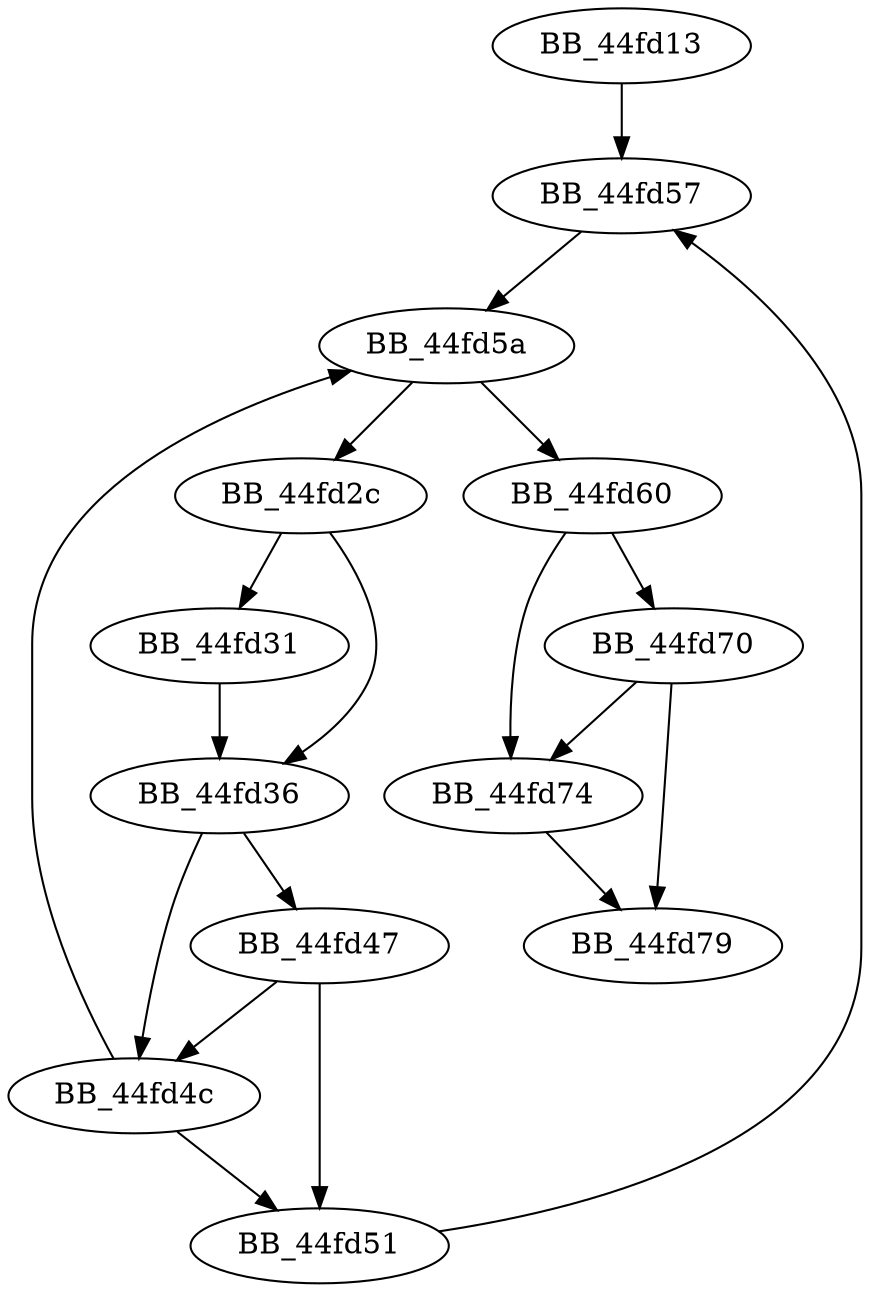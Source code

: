 DiGraph sub_44FD13{
BB_44fd13->BB_44fd57
BB_44fd2c->BB_44fd31
BB_44fd2c->BB_44fd36
BB_44fd31->BB_44fd36
BB_44fd36->BB_44fd47
BB_44fd36->BB_44fd4c
BB_44fd47->BB_44fd4c
BB_44fd47->BB_44fd51
BB_44fd4c->BB_44fd51
BB_44fd4c->BB_44fd5a
BB_44fd51->BB_44fd57
BB_44fd57->BB_44fd5a
BB_44fd5a->BB_44fd2c
BB_44fd5a->BB_44fd60
BB_44fd60->BB_44fd70
BB_44fd60->BB_44fd74
BB_44fd70->BB_44fd74
BB_44fd70->BB_44fd79
BB_44fd74->BB_44fd79
}
